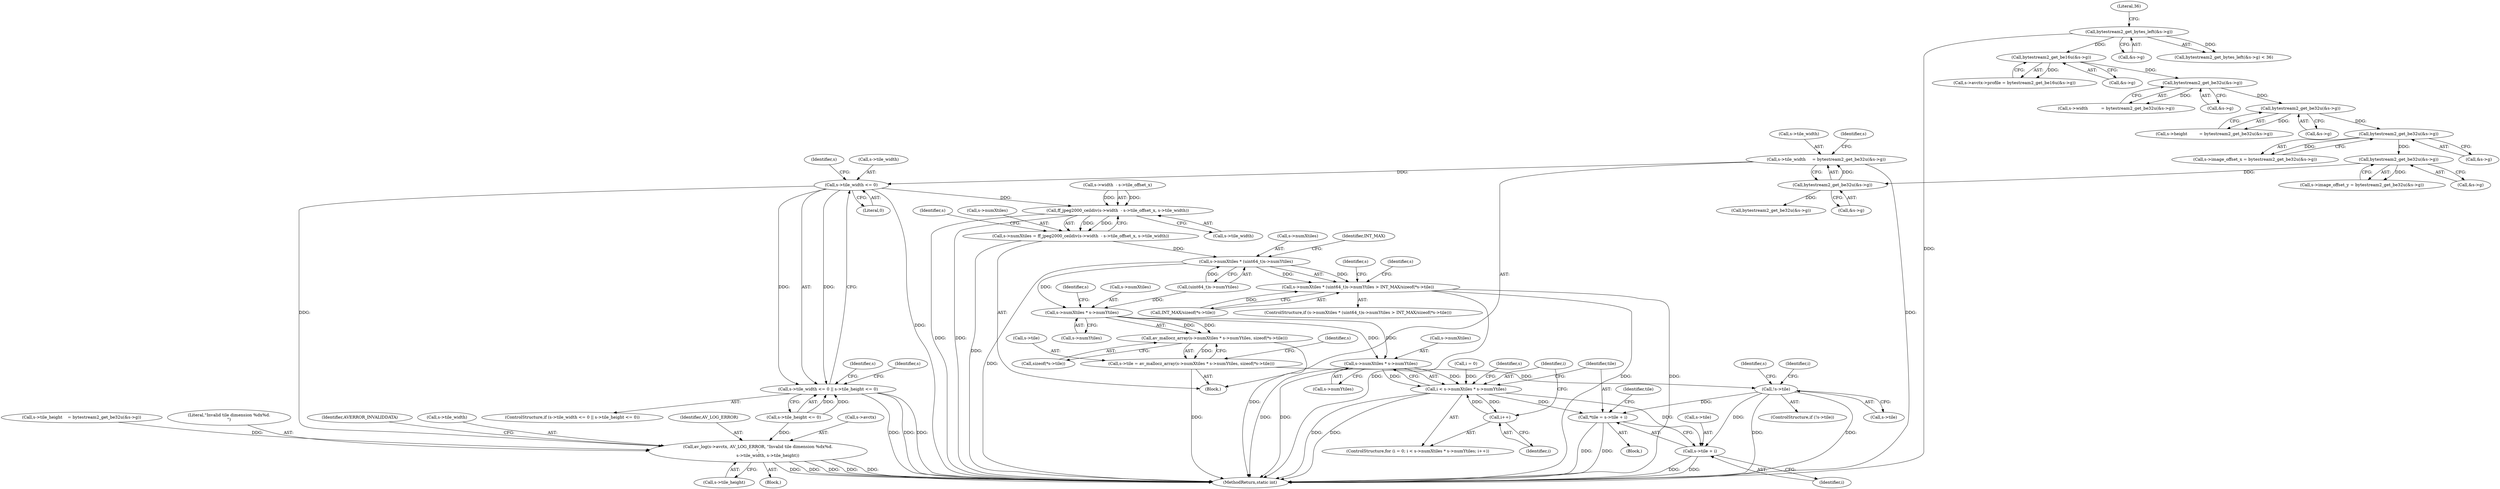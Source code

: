 digraph "0_FFmpeg_8bb11c3ca77b52e05a9ed1496a65f8a76e6e2d8f@pointer" {
"1000267" [label="(Call,s->tile_width <= 0)"];
"1000186" [label="(Call,s->tile_width     = bytestream2_get_be32u(&s->g))"];
"1000190" [label="(Call,bytestream2_get_be32u(&s->g))"];
"1000181" [label="(Call,bytestream2_get_be32u(&s->g))"];
"1000172" [label="(Call,bytestream2_get_be32u(&s->g))"];
"1000163" [label="(Call,bytestream2_get_be32u(&s->g))"];
"1000154" [label="(Call,bytestream2_get_be32u(&s->g))"];
"1000145" [label="(Call,bytestream2_get_be16u(&s->g))"];
"1000131" [label="(Call,bytestream2_get_bytes_left(&s->g))"];
"1000266" [label="(Call,s->tile_width <= 0 || s->tile_height <= 0)"];
"1000278" [label="(Call,av_log(s->avctx, AV_LOG_ERROR, \"Invalid tile dimension %dx%d.\n\",\n               s->tile_width, s->tile_height))"];
"1000437" [label="(Call,ff_jpeg2000_ceildiv(s->width  - s->tile_offset_x, s->tile_width))"];
"1000433" [label="(Call,s->numXtiles = ff_jpeg2000_ceildiv(s->width  - s->tile_offset_x, s->tile_width))"];
"1000465" [label="(Call,s->numXtiles * (uint64_t)s->numYtiles)"];
"1000464" [label="(Call,s->numXtiles * (uint64_t)s->numYtiles > INT_MAX/sizeof(*s->tile))"];
"1000499" [label="(Call,s->numXtiles * s->numYtiles)"];
"1000498" [label="(Call,av_mallocz_array(s->numXtiles * s->numYtiles, sizeof(*s->tile)))"];
"1000494" [label="(Call,s->tile = av_mallocz_array(s->numXtiles * s->numYtiles, sizeof(*s->tile)))"];
"1000512" [label="(Call,!s->tile)"];
"1000546" [label="(Call,*tile = s->tile + i)"];
"1000548" [label="(Call,s->tile + i)"];
"1000535" [label="(Call,s->numXtiles * s->numYtiles)"];
"1000533" [label="(Call,i < s->numXtiles * s->numYtiles)"];
"1000542" [label="(Call,i++)"];
"1000494" [label="(Call,s->tile = av_mallocz_array(s->numXtiles * s->numYtiles, sizeof(*s->tile)))"];
"1000265" [label="(ControlStructure,if (s->tile_width <= 0 || s->tile_height <= 0))"];
"1000519" [label="(Identifier,s)"];
"1000274" [label="(Identifier,s)"];
"1000199" [label="(Call,bytestream2_get_be32u(&s->g))"];
"1000509" [label="(Identifier,s)"];
"1000464" [label="(Call,s->numXtiles * (uint64_t)s->numYtiles > INT_MAX/sizeof(*s->tile))"];
"1000469" [label="(Call,(uint64_t)s->numYtiles)"];
"1000114" [label="(Block,)"];
"1000197" [label="(Identifier,s)"];
"1000547" [label="(Identifier,tile)"];
"1000533" [label="(Call,i < s->numXtiles * s->numYtiles)"];
"1000475" [label="(Identifier,INT_MAX)"];
"1000506" [label="(Call,sizeof(*s->tile))"];
"1000514" [label="(Identifier,s)"];
"1000500" [label="(Call,s->numXtiles)"];
"1000191" [label="(Call,&s->g)"];
"1000555" [label="(Identifier,tile)"];
"1000495" [label="(Call,s->tile)"];
"1000187" [label="(Call,s->tile_width)"];
"1000131" [label="(Call,bytestream2_get_bytes_left(&s->g))"];
"1000271" [label="(Literal,0)"];
"1000139" [label="(Call,s->avctx->profile = bytestream2_get_be16u(&s->g))"];
"1000154" [label="(Call,bytestream2_get_be32u(&s->g))"];
"1000433" [label="(Call,s->numXtiles = ff_jpeg2000_ceildiv(s->width  - s->tile_offset_x, s->tile_width))"];
"1000542" [label="(Call,i++)"];
"1000466" [label="(Call,s->numXtiles)"];
"1000437" [label="(Call,ff_jpeg2000_ceildiv(s->width  - s->tile_offset_x, s->tile_width))"];
"1000277" [label="(Block,)"];
"1000530" [label="(Call,i = 0)"];
"1000513" [label="(Call,s->tile)"];
"1000182" [label="(Call,&s->g)"];
"1000136" [label="(Literal,36)"];
"1000498" [label="(Call,av_mallocz_array(s->numXtiles * s->numYtiles, sizeof(*s->tile)))"];
"1000297" [label="(Identifier,s)"];
"1000266" [label="(Call,s->tile_width <= 0 || s->tile_height <= 0)"];
"1000173" [label="(Call,&s->g)"];
"1000531" [label="(Identifier,i)"];
"1000536" [label="(Call,s->numXtiles)"];
"1000150" [label="(Call,s->width          = bytestream2_get_be32u(&s->g))"];
"1000434" [label="(Call,s->numXtiles)"];
"1000450" [label="(Identifier,s)"];
"1000159" [label="(Call,s->height         = bytestream2_get_be32u(&s->g))"];
"1000546" [label="(Call,*tile = s->tile + i)"];
"1000172" [label="(Call,bytestream2_get_be32u(&s->g))"];
"1000499" [label="(Call,s->numXtiles * s->numYtiles)"];
"1000535" [label="(Call,s->numXtiles * s->numYtiles)"];
"1000280" [label="(Identifier,s)"];
"1000164" [label="(Call,&s->g)"];
"1000474" [label="(Call,INT_MAX/sizeof(*s->tile))"];
"1000132" [label="(Call,&s->g)"];
"1000438" [label="(Call,s->width  - s->tile_offset_x)"];
"1000268" [label="(Call,s->tile_width)"];
"1000130" [label="(Call,bytestream2_get_bytes_left(&s->g) < 36)"];
"1000529" [label="(ControlStructure,for (i = 0; i < s->numXtiles * s->numYtiles; i++))"];
"1000463" [label="(ControlStructure,if (s->numXtiles * (uint64_t)s->numYtiles > INT_MAX/sizeof(*s->tile)))"];
"1000279" [label="(Call,s->avctx)"];
"1000578" [label="(Identifier,s)"];
"1000511" [label="(ControlStructure,if (!s->tile))"];
"1000190" [label="(Call,bytestream2_get_be32u(&s->g))"];
"1000186" [label="(Call,s->tile_width     = bytestream2_get_be32u(&s->g))"];
"1000548" [label="(Call,s->tile + i)"];
"1000779" [label="(MethodReturn,static int)"];
"1000272" [label="(Call,s->tile_height <= 0)"];
"1000195" [label="(Call,s->tile_height    = bytestream2_get_be32u(&s->g))"];
"1000177" [label="(Call,s->image_offset_y = bytestream2_get_be32u(&s->g))"];
"1000155" [label="(Call,&s->g)"];
"1000549" [label="(Call,s->tile)"];
"1000146" [label="(Call,&s->g)"];
"1000503" [label="(Call,s->numYtiles)"];
"1000496" [label="(Identifier,s)"];
"1000283" [label="(Literal,\"Invalid tile dimension %dx%d.\n\")"];
"1000539" [label="(Call,s->numYtiles)"];
"1000267" [label="(Call,s->tile_width <= 0)"];
"1000145" [label="(Call,bytestream2_get_be16u(&s->g))"];
"1000291" [label="(Identifier,AVERROR_INVALIDDATA)"];
"1000163" [label="(Call,bytestream2_get_be32u(&s->g))"];
"1000465" [label="(Call,s->numXtiles * (uint64_t)s->numYtiles)"];
"1000278" [label="(Call,av_log(s->avctx, AV_LOG_ERROR, \"Invalid tile dimension %dx%d.\n\",\n               s->tile_width, s->tile_height))"];
"1000284" [label="(Call,s->tile_width)"];
"1000512" [label="(Call,!s->tile)"];
"1000534" [label="(Identifier,i)"];
"1000168" [label="(Call,s->image_offset_x = bytestream2_get_be32u(&s->g))"];
"1000552" [label="(Identifier,i)"];
"1000282" [label="(Identifier,AV_LOG_ERROR)"];
"1000287" [label="(Call,s->tile_height)"];
"1000544" [label="(Block,)"];
"1000445" [label="(Call,s->tile_width)"];
"1000181" [label="(Call,bytestream2_get_be32u(&s->g))"];
"1000543" [label="(Identifier,i)"];
"1000484" [label="(Identifier,s)"];
"1000267" -> "1000266"  [label="AST: "];
"1000267" -> "1000271"  [label="CFG: "];
"1000268" -> "1000267"  [label="AST: "];
"1000271" -> "1000267"  [label="AST: "];
"1000274" -> "1000267"  [label="CFG: "];
"1000266" -> "1000267"  [label="CFG: "];
"1000267" -> "1000779"  [label="DDG: "];
"1000267" -> "1000266"  [label="DDG: "];
"1000267" -> "1000266"  [label="DDG: "];
"1000186" -> "1000267"  [label="DDG: "];
"1000267" -> "1000278"  [label="DDG: "];
"1000267" -> "1000437"  [label="DDG: "];
"1000186" -> "1000114"  [label="AST: "];
"1000186" -> "1000190"  [label="CFG: "];
"1000187" -> "1000186"  [label="AST: "];
"1000190" -> "1000186"  [label="AST: "];
"1000197" -> "1000186"  [label="CFG: "];
"1000186" -> "1000779"  [label="DDG: "];
"1000190" -> "1000186"  [label="DDG: "];
"1000190" -> "1000191"  [label="CFG: "];
"1000191" -> "1000190"  [label="AST: "];
"1000181" -> "1000190"  [label="DDG: "];
"1000190" -> "1000199"  [label="DDG: "];
"1000181" -> "1000177"  [label="AST: "];
"1000181" -> "1000182"  [label="CFG: "];
"1000182" -> "1000181"  [label="AST: "];
"1000177" -> "1000181"  [label="CFG: "];
"1000181" -> "1000177"  [label="DDG: "];
"1000172" -> "1000181"  [label="DDG: "];
"1000172" -> "1000168"  [label="AST: "];
"1000172" -> "1000173"  [label="CFG: "];
"1000173" -> "1000172"  [label="AST: "];
"1000168" -> "1000172"  [label="CFG: "];
"1000172" -> "1000168"  [label="DDG: "];
"1000163" -> "1000172"  [label="DDG: "];
"1000163" -> "1000159"  [label="AST: "];
"1000163" -> "1000164"  [label="CFG: "];
"1000164" -> "1000163"  [label="AST: "];
"1000159" -> "1000163"  [label="CFG: "];
"1000163" -> "1000159"  [label="DDG: "];
"1000154" -> "1000163"  [label="DDG: "];
"1000154" -> "1000150"  [label="AST: "];
"1000154" -> "1000155"  [label="CFG: "];
"1000155" -> "1000154"  [label="AST: "];
"1000150" -> "1000154"  [label="CFG: "];
"1000154" -> "1000150"  [label="DDG: "];
"1000145" -> "1000154"  [label="DDG: "];
"1000145" -> "1000139"  [label="AST: "];
"1000145" -> "1000146"  [label="CFG: "];
"1000146" -> "1000145"  [label="AST: "];
"1000139" -> "1000145"  [label="CFG: "];
"1000145" -> "1000139"  [label="DDG: "];
"1000131" -> "1000145"  [label="DDG: "];
"1000131" -> "1000130"  [label="AST: "];
"1000131" -> "1000132"  [label="CFG: "];
"1000132" -> "1000131"  [label="AST: "];
"1000136" -> "1000131"  [label="CFG: "];
"1000131" -> "1000779"  [label="DDG: "];
"1000131" -> "1000130"  [label="DDG: "];
"1000266" -> "1000265"  [label="AST: "];
"1000266" -> "1000272"  [label="CFG: "];
"1000272" -> "1000266"  [label="AST: "];
"1000280" -> "1000266"  [label="CFG: "];
"1000297" -> "1000266"  [label="CFG: "];
"1000266" -> "1000779"  [label="DDG: "];
"1000266" -> "1000779"  [label="DDG: "];
"1000266" -> "1000779"  [label="DDG: "];
"1000272" -> "1000266"  [label="DDG: "];
"1000272" -> "1000266"  [label="DDG: "];
"1000278" -> "1000277"  [label="AST: "];
"1000278" -> "1000287"  [label="CFG: "];
"1000279" -> "1000278"  [label="AST: "];
"1000282" -> "1000278"  [label="AST: "];
"1000283" -> "1000278"  [label="AST: "];
"1000284" -> "1000278"  [label="AST: "];
"1000287" -> "1000278"  [label="AST: "];
"1000291" -> "1000278"  [label="CFG: "];
"1000278" -> "1000779"  [label="DDG: "];
"1000278" -> "1000779"  [label="DDG: "];
"1000278" -> "1000779"  [label="DDG: "];
"1000278" -> "1000779"  [label="DDG: "];
"1000278" -> "1000779"  [label="DDG: "];
"1000272" -> "1000278"  [label="DDG: "];
"1000195" -> "1000278"  [label="DDG: "];
"1000437" -> "1000433"  [label="AST: "];
"1000437" -> "1000445"  [label="CFG: "];
"1000438" -> "1000437"  [label="AST: "];
"1000445" -> "1000437"  [label="AST: "];
"1000433" -> "1000437"  [label="CFG: "];
"1000437" -> "1000779"  [label="DDG: "];
"1000437" -> "1000779"  [label="DDG: "];
"1000437" -> "1000433"  [label="DDG: "];
"1000437" -> "1000433"  [label="DDG: "];
"1000438" -> "1000437"  [label="DDG: "];
"1000438" -> "1000437"  [label="DDG: "];
"1000433" -> "1000114"  [label="AST: "];
"1000434" -> "1000433"  [label="AST: "];
"1000450" -> "1000433"  [label="CFG: "];
"1000433" -> "1000779"  [label="DDG: "];
"1000433" -> "1000465"  [label="DDG: "];
"1000465" -> "1000464"  [label="AST: "];
"1000465" -> "1000469"  [label="CFG: "];
"1000466" -> "1000465"  [label="AST: "];
"1000469" -> "1000465"  [label="AST: "];
"1000475" -> "1000465"  [label="CFG: "];
"1000465" -> "1000779"  [label="DDG: "];
"1000465" -> "1000464"  [label="DDG: "];
"1000465" -> "1000464"  [label="DDG: "];
"1000469" -> "1000465"  [label="DDG: "];
"1000465" -> "1000499"  [label="DDG: "];
"1000464" -> "1000463"  [label="AST: "];
"1000464" -> "1000474"  [label="CFG: "];
"1000474" -> "1000464"  [label="AST: "];
"1000484" -> "1000464"  [label="CFG: "];
"1000496" -> "1000464"  [label="CFG: "];
"1000464" -> "1000779"  [label="DDG: "];
"1000464" -> "1000779"  [label="DDG: "];
"1000464" -> "1000779"  [label="DDG: "];
"1000474" -> "1000464"  [label="DDG: "];
"1000499" -> "1000498"  [label="AST: "];
"1000499" -> "1000503"  [label="CFG: "];
"1000500" -> "1000499"  [label="AST: "];
"1000503" -> "1000499"  [label="AST: "];
"1000509" -> "1000499"  [label="CFG: "];
"1000499" -> "1000498"  [label="DDG: "];
"1000499" -> "1000498"  [label="DDG: "];
"1000469" -> "1000499"  [label="DDG: "];
"1000499" -> "1000535"  [label="DDG: "];
"1000499" -> "1000535"  [label="DDG: "];
"1000498" -> "1000494"  [label="AST: "];
"1000498" -> "1000506"  [label="CFG: "];
"1000506" -> "1000498"  [label="AST: "];
"1000494" -> "1000498"  [label="CFG: "];
"1000498" -> "1000779"  [label="DDG: "];
"1000498" -> "1000494"  [label="DDG: "];
"1000494" -> "1000114"  [label="AST: "];
"1000495" -> "1000494"  [label="AST: "];
"1000514" -> "1000494"  [label="CFG: "];
"1000494" -> "1000779"  [label="DDG: "];
"1000494" -> "1000512"  [label="DDG: "];
"1000512" -> "1000511"  [label="AST: "];
"1000512" -> "1000513"  [label="CFG: "];
"1000513" -> "1000512"  [label="AST: "];
"1000519" -> "1000512"  [label="CFG: "];
"1000531" -> "1000512"  [label="CFG: "];
"1000512" -> "1000779"  [label="DDG: "];
"1000512" -> "1000779"  [label="DDG: "];
"1000512" -> "1000546"  [label="DDG: "];
"1000512" -> "1000548"  [label="DDG: "];
"1000546" -> "1000544"  [label="AST: "];
"1000546" -> "1000548"  [label="CFG: "];
"1000547" -> "1000546"  [label="AST: "];
"1000548" -> "1000546"  [label="AST: "];
"1000555" -> "1000546"  [label="CFG: "];
"1000546" -> "1000779"  [label="DDG: "];
"1000546" -> "1000779"  [label="DDG: "];
"1000533" -> "1000546"  [label="DDG: "];
"1000548" -> "1000552"  [label="CFG: "];
"1000549" -> "1000548"  [label="AST: "];
"1000552" -> "1000548"  [label="AST: "];
"1000548" -> "1000779"  [label="DDG: "];
"1000548" -> "1000779"  [label="DDG: "];
"1000533" -> "1000548"  [label="DDG: "];
"1000535" -> "1000533"  [label="AST: "];
"1000535" -> "1000539"  [label="CFG: "];
"1000536" -> "1000535"  [label="AST: "];
"1000539" -> "1000535"  [label="AST: "];
"1000533" -> "1000535"  [label="CFG: "];
"1000535" -> "1000779"  [label="DDG: "];
"1000535" -> "1000779"  [label="DDG: "];
"1000535" -> "1000533"  [label="DDG: "];
"1000535" -> "1000533"  [label="DDG: "];
"1000533" -> "1000529"  [label="AST: "];
"1000534" -> "1000533"  [label="AST: "];
"1000547" -> "1000533"  [label="CFG: "];
"1000578" -> "1000533"  [label="CFG: "];
"1000533" -> "1000779"  [label="DDG: "];
"1000533" -> "1000779"  [label="DDG: "];
"1000530" -> "1000533"  [label="DDG: "];
"1000542" -> "1000533"  [label="DDG: "];
"1000533" -> "1000542"  [label="DDG: "];
"1000542" -> "1000529"  [label="AST: "];
"1000542" -> "1000543"  [label="CFG: "];
"1000543" -> "1000542"  [label="AST: "];
"1000534" -> "1000542"  [label="CFG: "];
}
